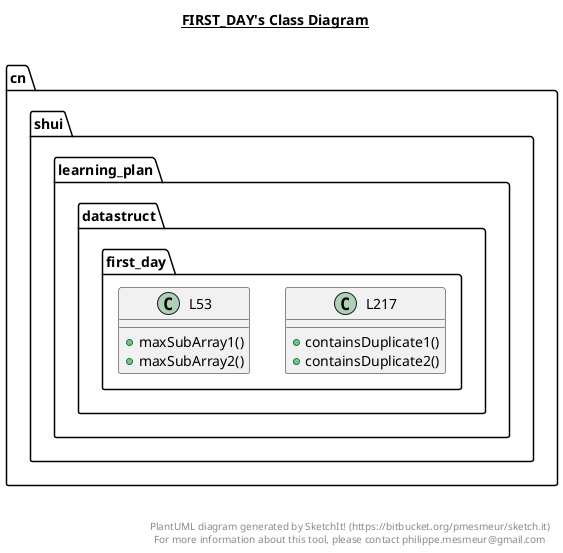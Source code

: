 @startuml

title __FIRST_DAY's Class Diagram__\n

  namespace cn.shui.learning_plan.datastruct.first_day {
    class cn.shui.learning_plan.datastruct.first_day.L217 {
        + containsDuplicate1()
        + containsDuplicate2()
    }
  }
  

  namespace cn.shui.learning_plan.datastruct.first_day {
    class cn.shui.learning_plan.datastruct.first_day.L53 {
        + maxSubArray1()
        + maxSubArray2()
    }
  }
  



right footer


PlantUML diagram generated by SketchIt! (https://bitbucket.org/pmesmeur/sketch.it)
For more information about this tool, please contact philippe.mesmeur@gmail.com
endfooter

@enduml

